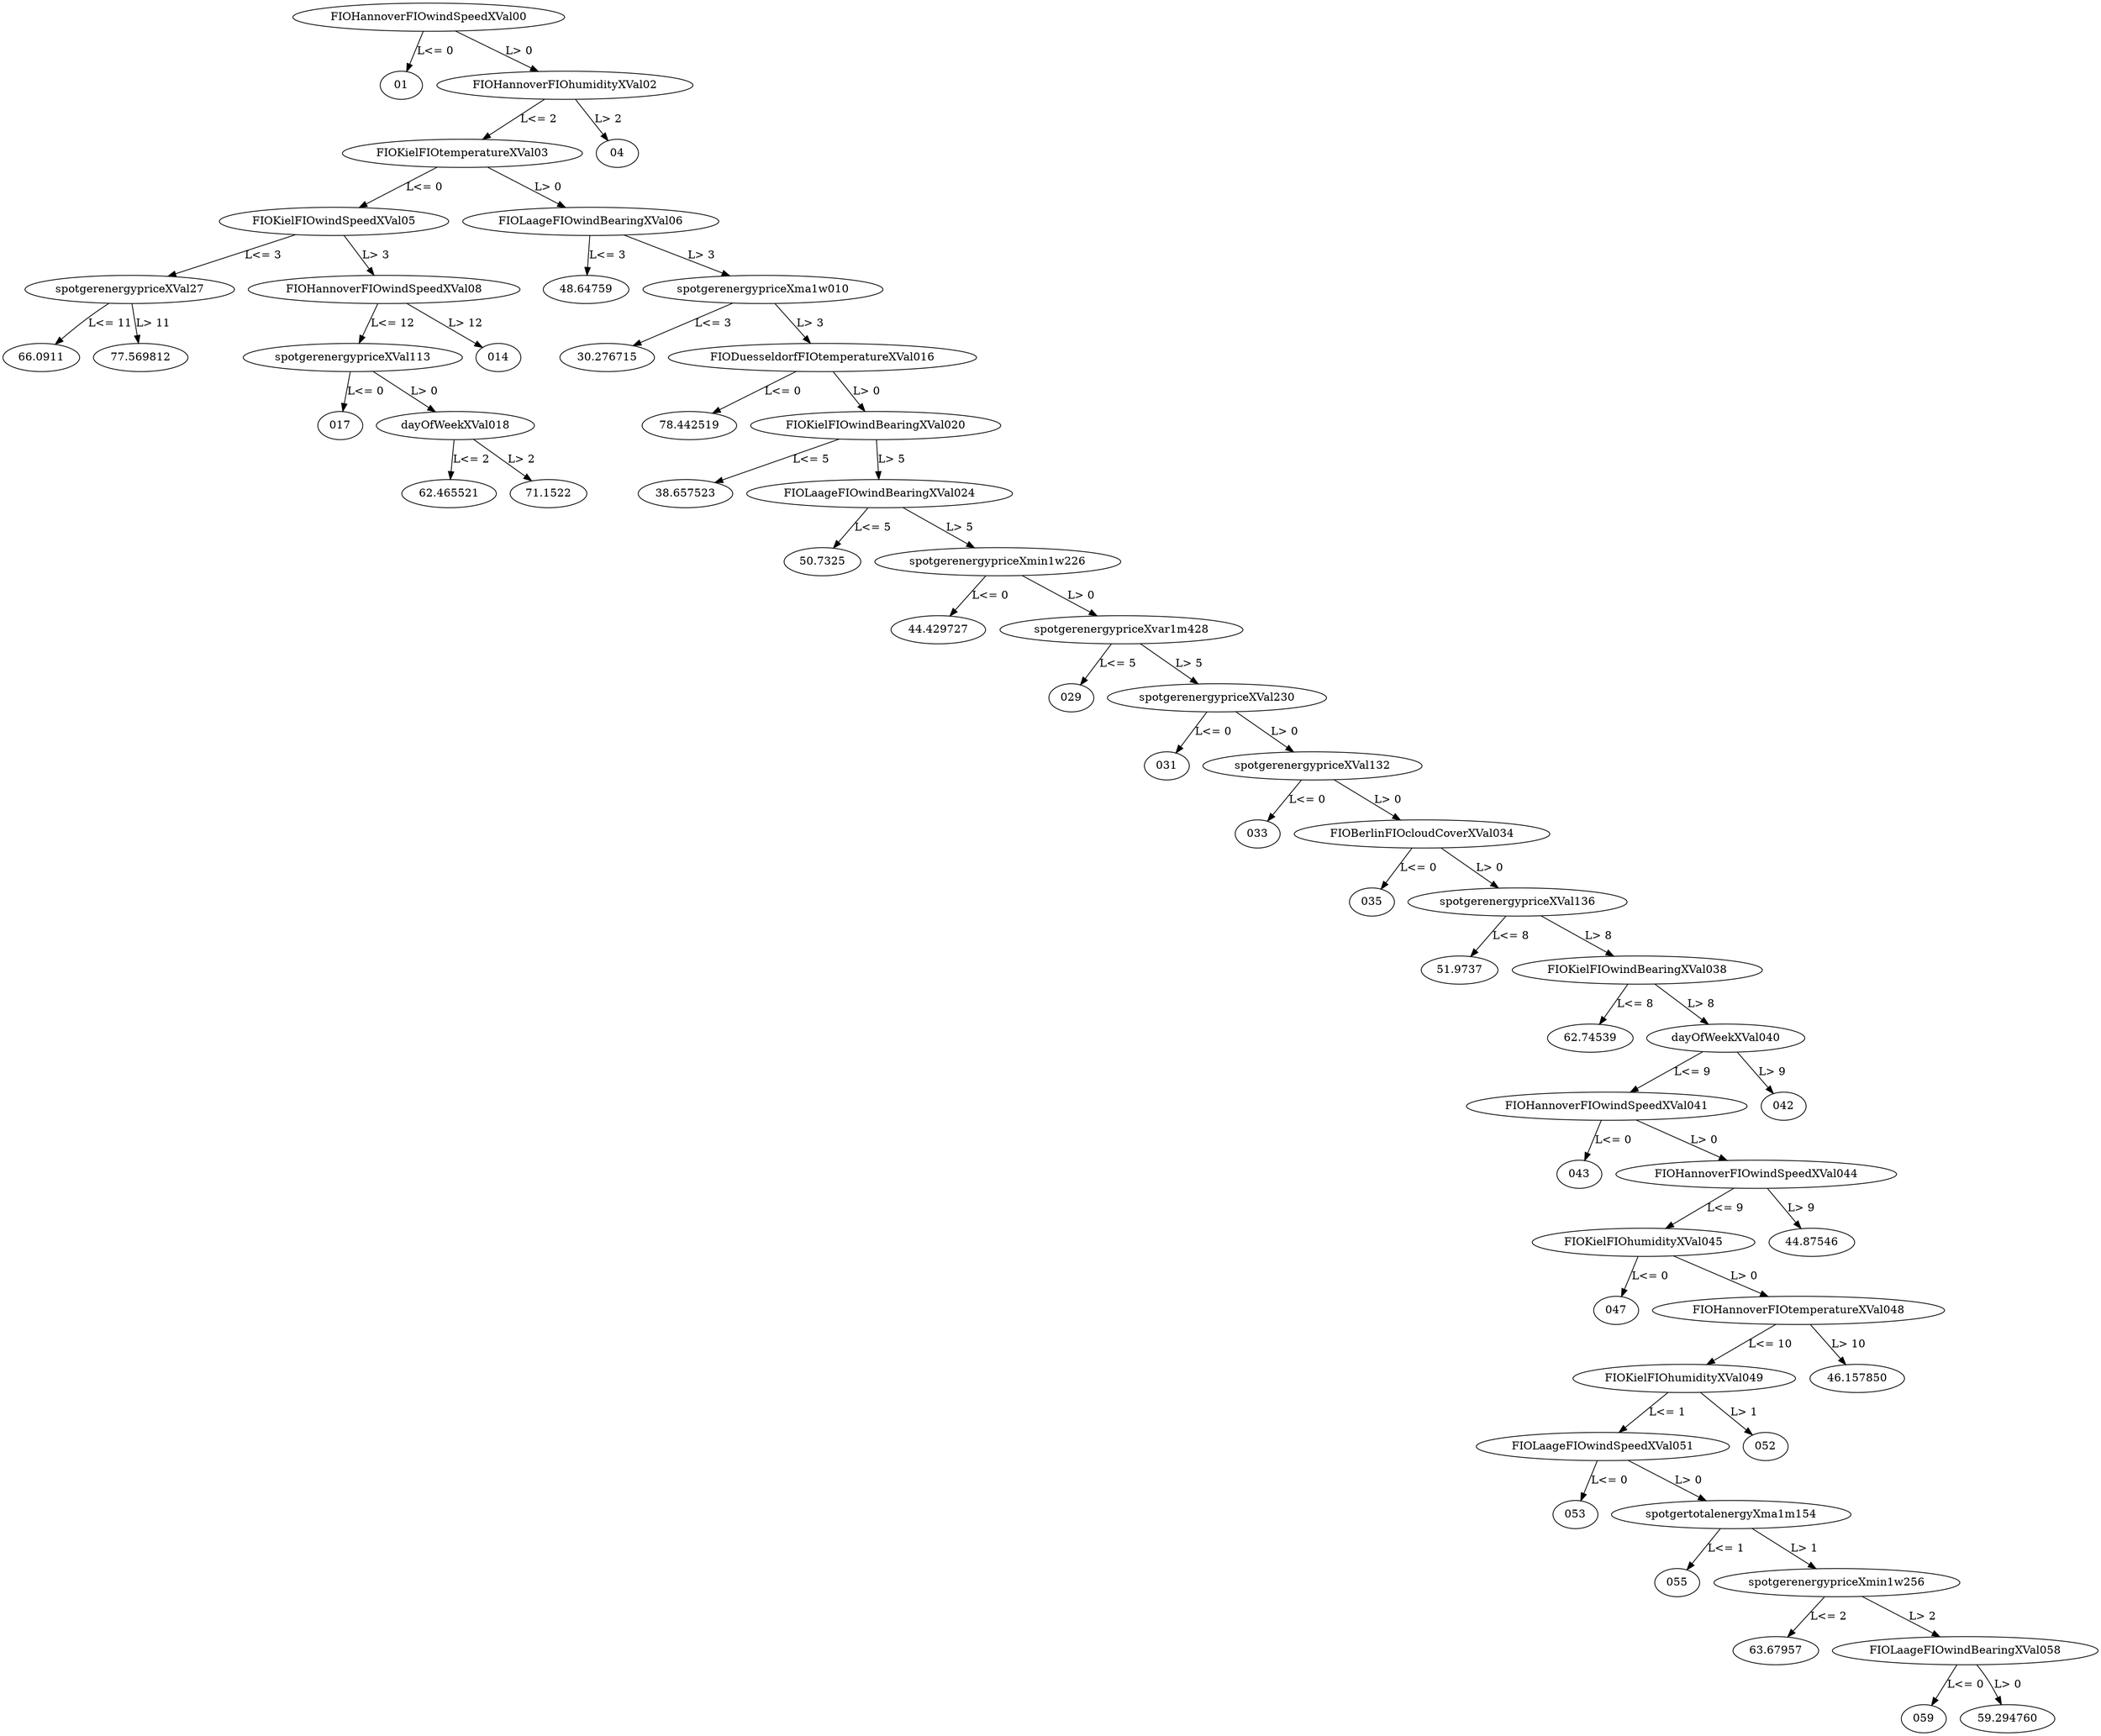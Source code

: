 digraph dt_fig {
	FIOHannoverFIOwindSpeedXVal00 -> "01" [label="L<= 0"];
	FIOHannoverFIOwindSpeedXVal00 -> FIOHannoverFIOhumidityXVal02 [label="L> 0"];
	FIOHannoverFIOhumidityXVal02 -> FIOKielFIOtemperatureXVal03 [label="L<= 2"];
	FIOHannoverFIOhumidityXVal02 -> "04" [label="L> 2"];
	FIOKielFIOtemperatureXVal03 -> FIOKielFIOwindSpeedXVal05 [label="L<= 0"];
	FIOKielFIOtemperatureXVal03 -> FIOLaageFIOwindBearingXVal06 [label="L> 0"];
	FIOKielFIOwindSpeedXVal05 -> spotgerenergypriceXVal27 [label="L<= 3"];
	FIOKielFIOwindSpeedXVal05 -> FIOHannoverFIOwindSpeedXVal08 [label="L> 3"];
	FIOLaageFIOwindBearingXVal06 -> "48.64759" [label="L<= 3"];
	FIOLaageFIOwindBearingXVal06 -> spotgerenergypriceXma1w010 [label="L> 3"];
	spotgerenergypriceXVal27 -> "66.0911" [label="L<= 11"];
	spotgerenergypriceXVal27 -> "77.569812" [label="L> 11"];
	FIOHannoverFIOwindSpeedXVal08 -> spotgerenergypriceXVal113 [label="L<= 12"];
	FIOHannoverFIOwindSpeedXVal08 -> "014" [label="L> 12"];
	spotgerenergypriceXma1w010 -> "30.276715" [label="L<= 3"];
	spotgerenergypriceXma1w010 -> FIODuesseldorfFIOtemperatureXVal016 [label="L> 3"];
	spotgerenergypriceXVal113 -> "017" [label="L<= 0"];
	spotgerenergypriceXVal113 -> dayOfWeekXVal018 [label="L> 0"];
	FIODuesseldorfFIOtemperatureXVal016 -> "78.442519" [label="L<= 0"];
	FIODuesseldorfFIOtemperatureXVal016 -> FIOKielFIOwindBearingXVal020 [label="L> 0"];
	dayOfWeekXVal018 -> "62.465521" [label="L<= 2"];
	dayOfWeekXVal018 -> "71.1522" [label="L> 2"];
	FIOKielFIOwindBearingXVal020 -> "38.657523" [label="L<= 5"];
	FIOKielFIOwindBearingXVal020 -> FIOLaageFIOwindBearingXVal024 [label="L> 5"];
	FIOLaageFIOwindBearingXVal024 -> "50.7325" [label="L<= 5"];
	FIOLaageFIOwindBearingXVal024 -> spotgerenergypriceXmin1w226 [label="L> 5"];
	spotgerenergypriceXmin1w226 -> "44.429727" [label="L<= 0"];
	spotgerenergypriceXmin1w226 -> spotgerenergypriceXvar1m428 [label="L> 0"];
	spotgerenergypriceXvar1m428 -> "029" [label="L<= 5"];
	spotgerenergypriceXvar1m428 -> spotgerenergypriceXVal230 [label="L> 5"];
	spotgerenergypriceXVal230 -> "031" [label="L<= 0"];
	spotgerenergypriceXVal230 -> spotgerenergypriceXVal132 [label="L> 0"];
	spotgerenergypriceXVal132 -> "033" [label="L<= 0"];
	spotgerenergypriceXVal132 -> FIOBerlinFIOcloudCoverXVal034 [label="L> 0"];
	FIOBerlinFIOcloudCoverXVal034 -> "035" [label="L<= 0"];
	FIOBerlinFIOcloudCoverXVal034 -> spotgerenergypriceXVal136 [label="L> 0"];
	spotgerenergypriceXVal136 -> "51.9737" [label="L<= 8"];
	spotgerenergypriceXVal136 -> FIOKielFIOwindBearingXVal038 [label="L> 8"];
	FIOKielFIOwindBearingXVal038 -> "62.74539" [label="L<= 8"];
	FIOKielFIOwindBearingXVal038 -> dayOfWeekXVal040 [label="L> 8"];
	dayOfWeekXVal040 -> FIOHannoverFIOwindSpeedXVal041 [label="L<= 9"];
	dayOfWeekXVal040 -> "042" [label="L> 9"];
	FIOHannoverFIOwindSpeedXVal041 -> "043" [label="L<= 0"];
	FIOHannoverFIOwindSpeedXVal041 -> FIOHannoverFIOwindSpeedXVal044 [label="L> 0"];
	FIOHannoverFIOwindSpeedXVal044 -> FIOKielFIOhumidityXVal045 [label="L<= 9"];
	FIOHannoverFIOwindSpeedXVal044 -> "44.87546" [label="L> 9"];
	FIOKielFIOhumidityXVal045 -> "047" [label="L<= 0"];
	FIOKielFIOhumidityXVal045 -> FIOHannoverFIOtemperatureXVal048 [label="L> 0"];
	FIOHannoverFIOtemperatureXVal048 -> FIOKielFIOhumidityXVal049 [label="L<= 10"];
	FIOHannoverFIOtemperatureXVal048 -> "46.157850" [label="L> 10"];
	FIOKielFIOhumidityXVal049 -> FIOLaageFIOwindSpeedXVal051 [label="L<= 1"];
	FIOKielFIOhumidityXVal049 -> "052" [label="L> 1"];
	FIOLaageFIOwindSpeedXVal051 -> "053" [label="L<= 0"];
	FIOLaageFIOwindSpeedXVal051 -> spotgertotalenergyXma1m154 [label="L> 0"];
	spotgertotalenergyXma1m154 -> "055" [label="L<= 1"];
	spotgertotalenergyXma1m154 -> spotgerenergypriceXmin1w256 [label="L> 1"];
	spotgerenergypriceXmin1w256 -> "63.67957" [label="L<= 2"];
	spotgerenergypriceXmin1w256 -> FIOLaageFIOwindBearingXVal058 [label="L> 2"];
	FIOLaageFIOwindBearingXVal058 -> "059" [label="L<= 0"];
	FIOLaageFIOwindBearingXVal058 -> "59.294760" [label="L> 0"];
}
